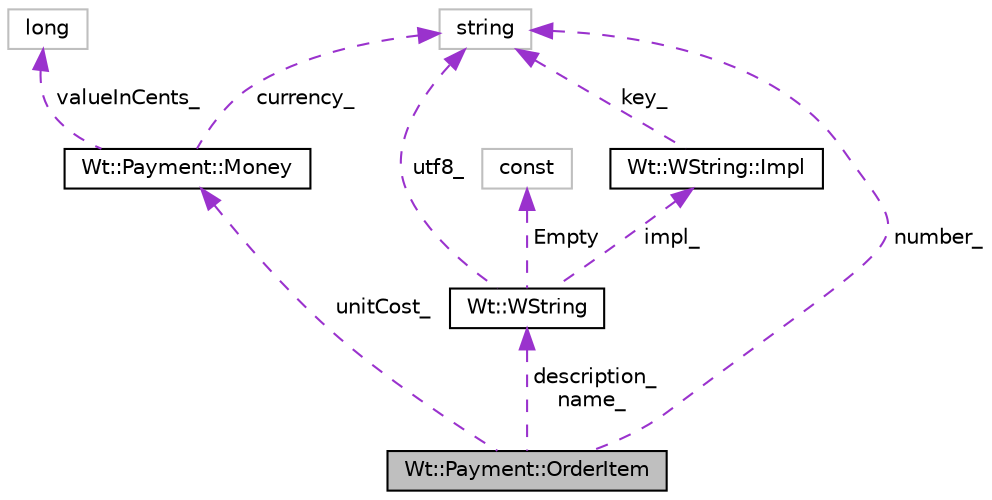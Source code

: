 digraph "Wt::Payment::OrderItem"
{
 // LATEX_PDF_SIZE
  edge [fontname="Helvetica",fontsize="10",labelfontname="Helvetica",labelfontsize="10"];
  node [fontname="Helvetica",fontsize="10",shape=record];
  Node1 [label="Wt::Payment::OrderItem",height=0.2,width=0.4,color="black", fillcolor="grey75", style="filled", fontcolor="black",tooltip="Describes an item in an order."];
  Node2 -> Node1 [dir="back",color="darkorchid3",fontsize="10",style="dashed",label=" unitCost_" ,fontname="Helvetica"];
  Node2 [label="Wt::Payment::Money",height=0.2,width=0.4,color="black", fillcolor="white", style="filled",URL="$classWt_1_1Payment_1_1Money.html",tooltip="A value class which describes a monetary value."];
  Node3 -> Node2 [dir="back",color="darkorchid3",fontsize="10",style="dashed",label=" currency_" ,fontname="Helvetica"];
  Node3 [label="string",height=0.2,width=0.4,color="grey75", fillcolor="white", style="filled",tooltip=" "];
  Node4 -> Node2 [dir="back",color="darkorchid3",fontsize="10",style="dashed",label=" valueInCents_" ,fontname="Helvetica"];
  Node4 [label="long",height=0.2,width=0.4,color="grey75", fillcolor="white", style="filled",tooltip=" "];
  Node5 -> Node1 [dir="back",color="darkorchid3",fontsize="10",style="dashed",label=" description_\nname_" ,fontname="Helvetica"];
  Node5 [label="Wt::WString",height=0.2,width=0.4,color="black", fillcolor="white", style="filled",URL="$classWt_1_1WString.html",tooltip="A value class which describes a locale-aware unicode string."];
  Node6 -> Node5 [dir="back",color="darkorchid3",fontsize="10",style="dashed",label=" impl_" ,fontname="Helvetica"];
  Node6 [label="Wt::WString::Impl",height=0.2,width=0.4,color="black", fillcolor="white", style="filled",URL="$structWt_1_1WString_1_1Impl.html",tooltip=" "];
  Node3 -> Node6 [dir="back",color="darkorchid3",fontsize="10",style="dashed",label=" key_" ,fontname="Helvetica"];
  Node3 -> Node5 [dir="back",color="darkorchid3",fontsize="10",style="dashed",label=" utf8_" ,fontname="Helvetica"];
  Node7 -> Node5 [dir="back",color="darkorchid3",fontsize="10",style="dashed",label=" Empty" ,fontname="Helvetica"];
  Node7 [label="const",height=0.2,width=0.4,color="grey75", fillcolor="white", style="filled",tooltip=" "];
  Node3 -> Node1 [dir="back",color="darkorchid3",fontsize="10",style="dashed",label=" number_" ,fontname="Helvetica"];
}
